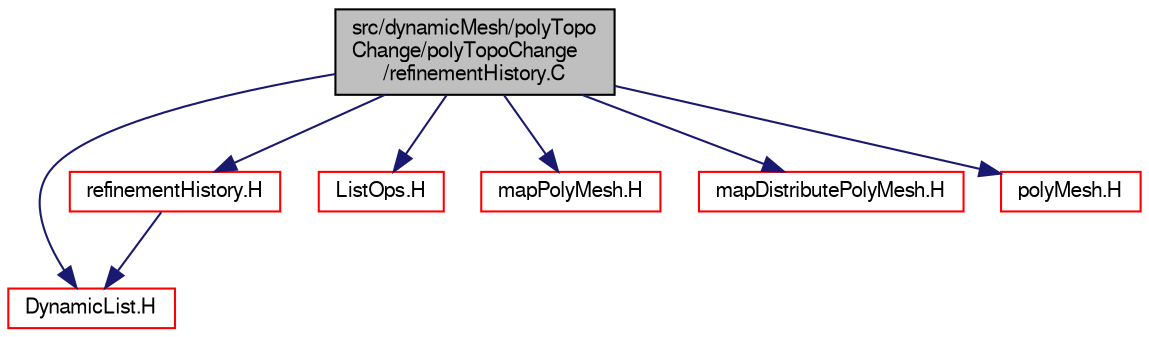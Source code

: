 digraph "src/dynamicMesh/polyTopoChange/polyTopoChange/refinementHistory.C"
{
  bgcolor="transparent";
  edge [fontname="FreeSans",fontsize="10",labelfontname="FreeSans",labelfontsize="10"];
  node [fontname="FreeSans",fontsize="10",shape=record];
  Node0 [label="src/dynamicMesh/polyTopo\lChange/polyTopoChange\l/refinementHistory.C",height=0.2,width=0.4,color="black", fillcolor="grey75", style="filled", fontcolor="black"];
  Node0 -> Node1 [color="midnightblue",fontsize="10",style="solid",fontname="FreeSans"];
  Node1 [label="DynamicList.H",height=0.2,width=0.4,color="red",URL="$a08633.html"];
  Node0 -> Node51 [color="midnightblue",fontsize="10",style="solid",fontname="FreeSans"];
  Node51 [label="refinementHistory.H",height=0.2,width=0.4,color="red",URL="$a00785.html"];
  Node51 -> Node1 [color="midnightblue",fontsize="10",style="solid",fontname="FreeSans"];
  Node0 -> Node84 [color="midnightblue",fontsize="10",style="solid",fontname="FreeSans"];
  Node84 [label="ListOps.H",height=0.2,width=0.4,color="red",URL="$a08687.html",tooltip="Various functions to operate on Lists. "];
  Node0 -> Node86 [color="midnightblue",fontsize="10",style="solid",fontname="FreeSans"];
  Node86 [label="mapPolyMesh.H",height=0.2,width=0.4,color="red",URL="$a11597.html"];
  Node0 -> Node141 [color="midnightblue",fontsize="10",style="solid",fontname="FreeSans"];
  Node141 [label="mapDistributePolyMesh.H",height=0.2,width=0.4,color="red",URL="$a11585.html"];
  Node0 -> Node182 [color="midnightblue",fontsize="10",style="solid",fontname="FreeSans"];
  Node182 [label="polyMesh.H",height=0.2,width=0.4,color="red",URL="$a11630.html"];
}

